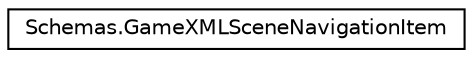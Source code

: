 digraph "Graphical Class Hierarchy"
{
  edge [fontname="Helvetica",fontsize="10",labelfontname="Helvetica",labelfontsize="10"];
  node [fontname="Helvetica",fontsize="10",shape=record];
  rankdir="LR";
  Node1 [label="Schemas.GameXMLSceneNavigationItem",height=0.2,width=0.4,color="black", fillcolor="white", style="filled",URL="$class_schemas_1_1_game_x_m_l_scene_navigation_item.html"];
}

